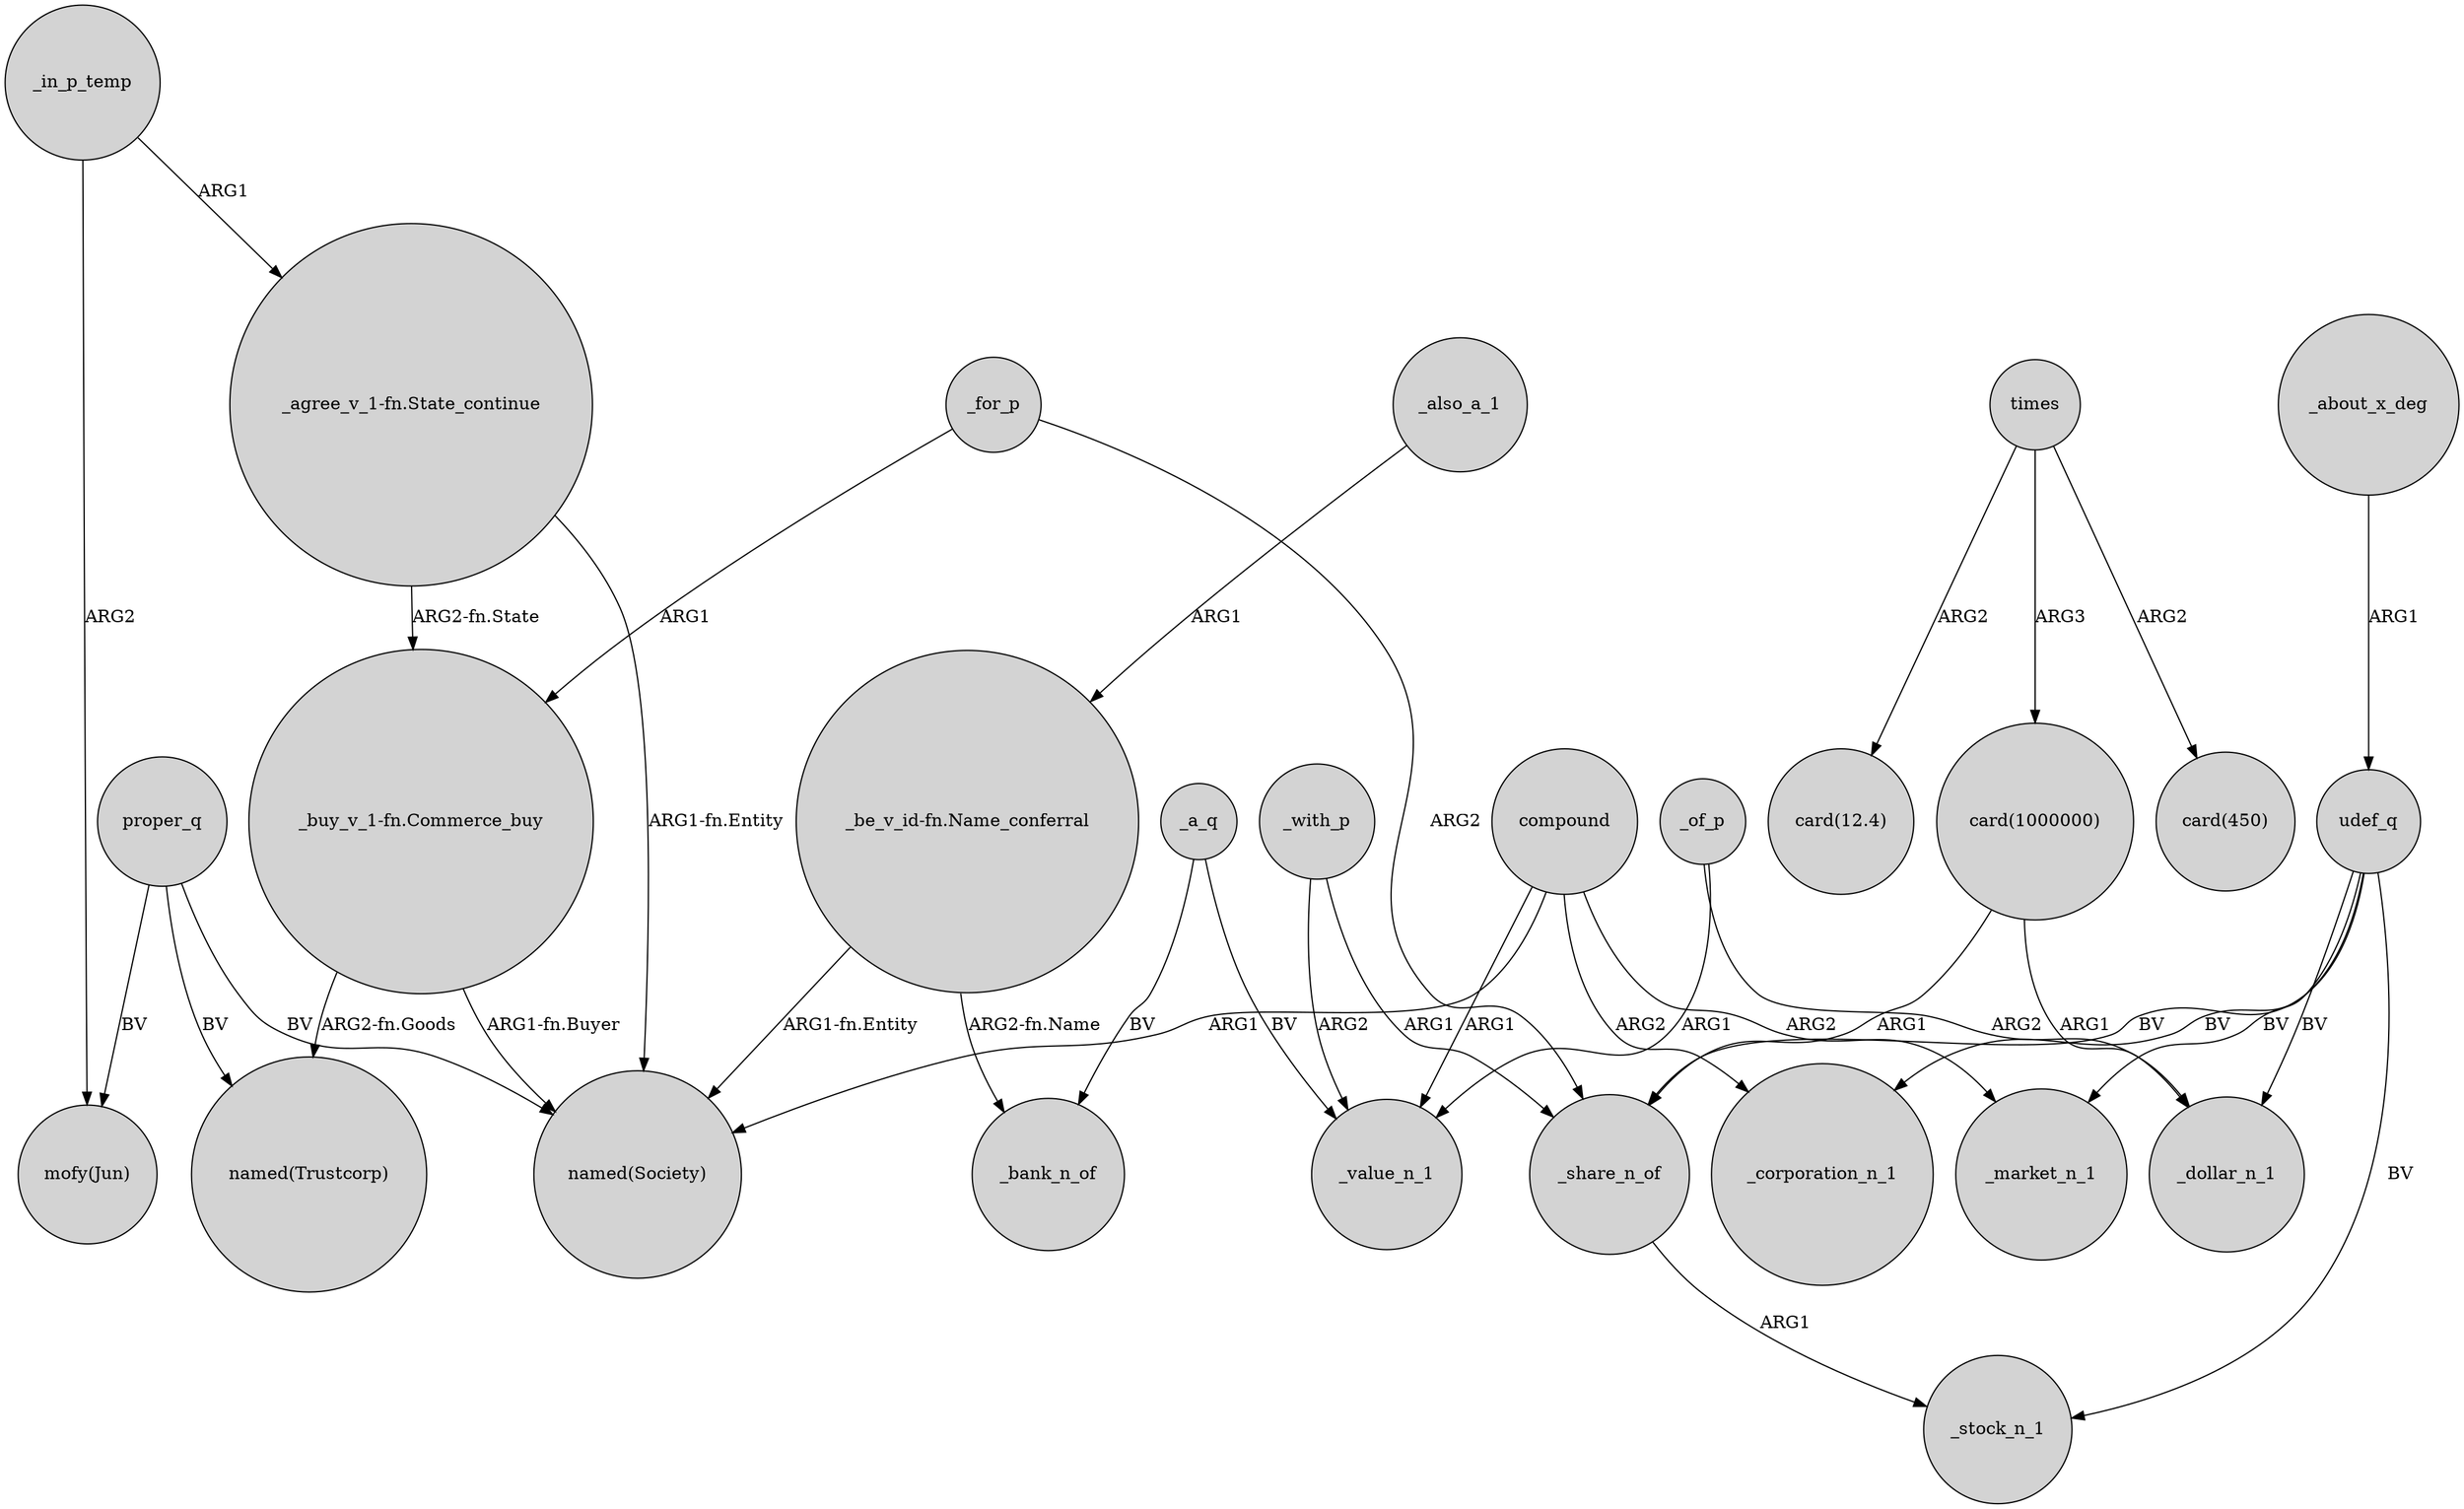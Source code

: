 digraph {
	node [shape=circle style=filled]
	udef_q -> _market_n_1 [label=BV]
	proper_q -> "named(Society)" [label=BV]
	_for_p -> _share_n_of [label=ARG2]
	compound -> _market_n_1 [label=ARG2]
	"_agree_v_1-fn.State_continue" -> "named(Society)" [label="ARG1-fn.Entity"]
	times -> "card(1000000)" [label=ARG3]
	proper_q -> "mofy(Jun)" [label=BV]
	_with_p -> _value_n_1 [label=ARG2]
	_in_p_temp -> "_agree_v_1-fn.State_continue" [label=ARG1]
	"_buy_v_1-fn.Commerce_buy" -> "named(Society)" [label="ARG1-fn.Buyer"]
	_in_p_temp -> "mofy(Jun)" [label=ARG2]
	_about_x_deg -> udef_q [label=ARG1]
	_for_p -> "_buy_v_1-fn.Commerce_buy" [label=ARG1]
	udef_q -> _stock_n_1 [label=BV]
	times -> "card(450)" [label=ARG2]
	_with_p -> _share_n_of [label=ARG1]
	_share_n_of -> _stock_n_1 [label=ARG1]
	"_be_v_id-fn.Name_conferral" -> _bank_n_of [label="ARG2-fn.Name"]
	"_buy_v_1-fn.Commerce_buy" -> "named(Trustcorp)" [label="ARG2-fn.Goods"]
	_a_q -> _bank_n_of [label=BV]
	udef_q -> _share_n_of [label=BV]
	_a_q -> _value_n_1 [label=BV]
	"_be_v_id-fn.Name_conferral" -> "named(Society)" [label="ARG1-fn.Entity"]
	udef_q -> _dollar_n_1 [label=BV]
	times -> "card(12.4)" [label=ARG2]
	"card(1000000)" -> _dollar_n_1 [label=ARG1]
	proper_q -> "named(Trustcorp)" [label=BV]
	_of_p -> _value_n_1 [label=ARG1]
	compound -> "named(Society)" [label=ARG1]
	"card(1000000)" -> _share_n_of [label=ARG1]
	compound -> _corporation_n_1 [label=ARG2]
	udef_q -> _corporation_n_1 [label=BV]
	"_agree_v_1-fn.State_continue" -> "_buy_v_1-fn.Commerce_buy" [label="ARG2-fn.State"]
	_also_a_1 -> "_be_v_id-fn.Name_conferral" [label=ARG1]
	compound -> _value_n_1 [label=ARG1]
	_of_p -> _dollar_n_1 [label=ARG2]
}
